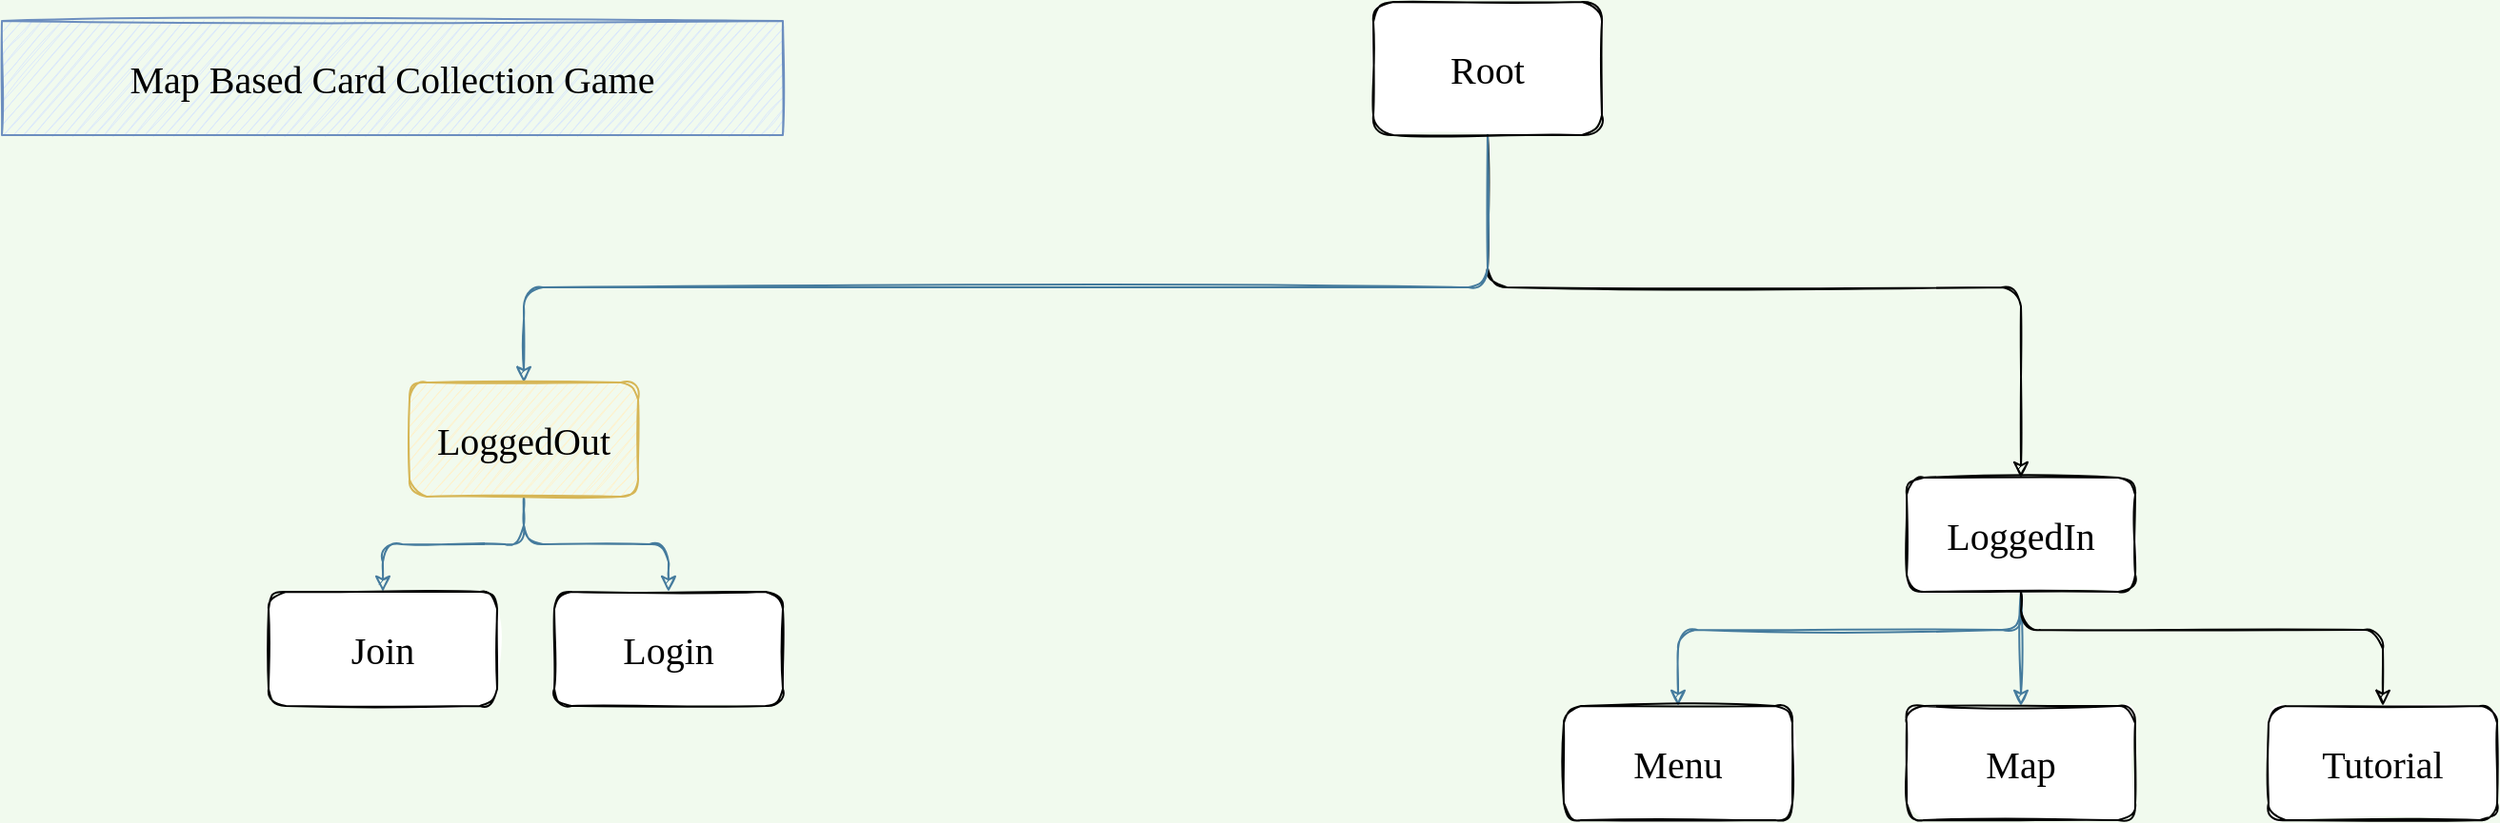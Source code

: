 <mxfile version="13.6.5" type="github">
  <diagram id="laTIVxzu_AwuaDvqxupv" name="Page-1">
    <mxGraphModel dx="2990" dy="2459" grid="1" gridSize="10" guides="1" tooltips="1" connect="1" arrows="1" fold="1" page="1" pageScale="1" pageWidth="827" pageHeight="1169" background="#F1FAEE" math="0" shadow="0">
      <root>
        <mxCell id="0" />
        <mxCell id="1" parent="0" />
        <mxCell id="MxGzjag2qFtxoSXDcd-z-25" style="edgeStyle=orthogonalEdgeStyle;orthogonalLoop=1;jettySize=auto;html=1;fontColor=#1D3557;fontFamily=Comic Sans MS;fontSize=20;sketch=1;" parent="1" source="MxGzjag2qFtxoSXDcd-z-1" target="MxGzjag2qFtxoSXDcd-z-17" edge="1">
          <mxGeometry relative="1" as="geometry">
            <Array as="points">
              <mxPoint y="-990" />
              <mxPoint x="280" y="-990" />
            </Array>
          </mxGeometry>
        </mxCell>
        <mxCell id="MxGzjag2qFtxoSXDcd-z-27" style="edgeStyle=orthogonalEdgeStyle;orthogonalLoop=1;jettySize=auto;html=1;strokeColor=#457B9D;fillColor=#A8DADC;fontColor=#1D3557;fontFamily=Comic Sans MS;fontSize=20;sketch=1;" parent="1" source="MxGzjag2qFtxoSXDcd-z-1" target="MxGzjag2qFtxoSXDcd-z-14" edge="1">
          <mxGeometry relative="1" as="geometry">
            <Array as="points">
              <mxPoint y="-990" />
              <mxPoint x="-506" y="-990" />
            </Array>
          </mxGeometry>
        </mxCell>
        <mxCell id="MxGzjag2qFtxoSXDcd-z-1" value="&lt;font style=&quot;font-size: 20px;&quot;&gt;Root&lt;/font&gt;" style="whiteSpace=wrap;html=1;fontFamily=Comic Sans MS;fontSize=20;rounded=1;sketch=1;" parent="1" vertex="1">
          <mxGeometry x="-60" y="-1140" width="120" height="70" as="geometry" />
        </mxCell>
        <mxCell id="MxGzjag2qFtxoSXDcd-z-29" value="" style="edgeStyle=orthogonalEdgeStyle;orthogonalLoop=1;jettySize=auto;html=1;strokeColor=#457B9D;fillColor=#A8DADC;fontFamily=Comic Sans MS;fontSize=20;fontColor=#1D3557;sketch=1;" parent="1" source="MxGzjag2qFtxoSXDcd-z-14" target="MxGzjag2qFtxoSXDcd-z-28" edge="1">
          <mxGeometry relative="1" as="geometry" />
        </mxCell>
        <mxCell id="MxGzjag2qFtxoSXDcd-z-31" value="" style="edgeStyle=orthogonalEdgeStyle;orthogonalLoop=1;jettySize=auto;html=1;strokeColor=#457B9D;fillColor=#A8DADC;fontFamily=Comic Sans MS;fontSize=20;fontColor=#1D3557;sketch=1;" parent="1" source="MxGzjag2qFtxoSXDcd-z-14" target="MxGzjag2qFtxoSXDcd-z-30" edge="1">
          <mxGeometry relative="1" as="geometry" />
        </mxCell>
        <mxCell id="MxGzjag2qFtxoSXDcd-z-14" value="LoggedOut" style="whiteSpace=wrap;html=1;fontFamily=Comic Sans MS;fontSize=20;fillColor=#fff2cc;strokeColor=#d6b656;rounded=1;sketch=1;" parent="1" vertex="1">
          <mxGeometry x="-566" y="-940" width="120" height="60" as="geometry" />
        </mxCell>
        <mxCell id="MxGzjag2qFtxoSXDcd-z-33" value="" style="edgeStyle=orthogonalEdgeStyle;orthogonalLoop=1;jettySize=auto;html=1;strokeColor=#457B9D;fillColor=#A8DADC;fontFamily=Comic Sans MS;fontSize=20;fontColor=#1D3557;sketch=1;" parent="1" source="MxGzjag2qFtxoSXDcd-z-17" target="MxGzjag2qFtxoSXDcd-z-32" edge="1">
          <mxGeometry relative="1" as="geometry">
            <Array as="points">
              <mxPoint x="280" y="-810" />
              <mxPoint x="100" y="-810" />
            </Array>
          </mxGeometry>
        </mxCell>
        <mxCell id="MxGzjag2qFtxoSXDcd-z-35" value="" style="edgeStyle=orthogonalEdgeStyle;orthogonalLoop=1;jettySize=auto;html=1;strokeColor=#457B9D;fillColor=#A8DADC;fontFamily=Comic Sans MS;fontSize=20;fontColor=#1D3557;sketch=1;" parent="1" source="MxGzjag2qFtxoSXDcd-z-17" target="MxGzjag2qFtxoSXDcd-z-34" edge="1">
          <mxGeometry relative="1" as="geometry" />
        </mxCell>
        <mxCell id="QJprngv-e6327S3OmYLx-3" value="" style="edgeStyle=orthogonalEdgeStyle;orthogonalLoop=1;jettySize=auto;html=1;sketch=1;" edge="1" parent="1" source="MxGzjag2qFtxoSXDcd-z-17" target="QJprngv-e6327S3OmYLx-2">
          <mxGeometry relative="1" as="geometry">
            <Array as="points">
              <mxPoint x="280" y="-810" />
              <mxPoint x="470" y="-810" />
            </Array>
          </mxGeometry>
        </mxCell>
        <mxCell id="MxGzjag2qFtxoSXDcd-z-17" value="LoggedIn" style="whiteSpace=wrap;html=1;fontFamily=Comic Sans MS;fontSize=20;rounded=1;sketch=1;" parent="1" vertex="1">
          <mxGeometry x="220" y="-890" width="120" height="60" as="geometry" />
        </mxCell>
        <mxCell id="MxGzjag2qFtxoSXDcd-z-28" value="Join" style="whiteSpace=wrap;html=1;fontFamily=Comic Sans MS;fontSize=20;rounded=1;sketch=1;" parent="1" vertex="1">
          <mxGeometry x="-640" y="-830" width="120" height="60" as="geometry" />
        </mxCell>
        <mxCell id="MxGzjag2qFtxoSXDcd-z-30" value="Login" style="whiteSpace=wrap;html=1;fontFamily=Comic Sans MS;fontSize=20;rounded=1;sketch=1;" parent="1" vertex="1">
          <mxGeometry x="-490" y="-830" width="120" height="60" as="geometry" />
        </mxCell>
        <mxCell id="MxGzjag2qFtxoSXDcd-z-32" value="Menu" style="whiteSpace=wrap;html=1;fontFamily=Comic Sans MS;fontSize=20;rounded=1;sketch=1;" parent="1" vertex="1">
          <mxGeometry x="40" y="-770" width="120" height="60" as="geometry" />
        </mxCell>
        <mxCell id="MxGzjag2qFtxoSXDcd-z-34" value="Map" style="whiteSpace=wrap;html=1;fontFamily=Comic Sans MS;fontSize=20;rounded=1;sketch=1;" parent="1" vertex="1">
          <mxGeometry x="220" y="-770" width="120" height="60" as="geometry" />
        </mxCell>
        <mxCell id="QJprngv-e6327S3OmYLx-2" value="Tutorial" style="whiteSpace=wrap;html=1;fontFamily=Comic Sans MS;fontSize=20;rounded=1;sketch=1;" vertex="1" parent="1">
          <mxGeometry x="410" y="-770" width="120" height="60" as="geometry" />
        </mxCell>
        <mxCell id="QJprngv-e6327S3OmYLx-4" value="&lt;font face=&quot;Comic Sans MS&quot; style=&quot;font-size: 20px&quot;&gt;Map Based Card Collection Game&lt;/font&gt;" style="rounded=0;whiteSpace=wrap;html=1;sketch=1;fillColor=#dae8fc;strokeColor=#6c8ebf;" vertex="1" parent="1">
          <mxGeometry x="-780" y="-1130" width="410" height="60" as="geometry" />
        </mxCell>
      </root>
    </mxGraphModel>
  </diagram>
</mxfile>
